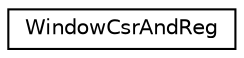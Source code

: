 digraph "Graphical Class Hierarchy"
{
 // LATEX_PDF_SIZE
  edge [fontname="Helvetica",fontsize="10",labelfontname="Helvetica",labelfontsize="10"];
  node [fontname="Helvetica",fontsize="10",shape=record];
  rankdir="LR";
  Node0 [label="WindowCsrAndReg",height=0.2,width=0.4,color="black", fillcolor="white", style="filled",URL="$db/d1b/sqlite3_8c.html#db/d0e/structWindowCsrAndReg",tooltip=" "];
}
